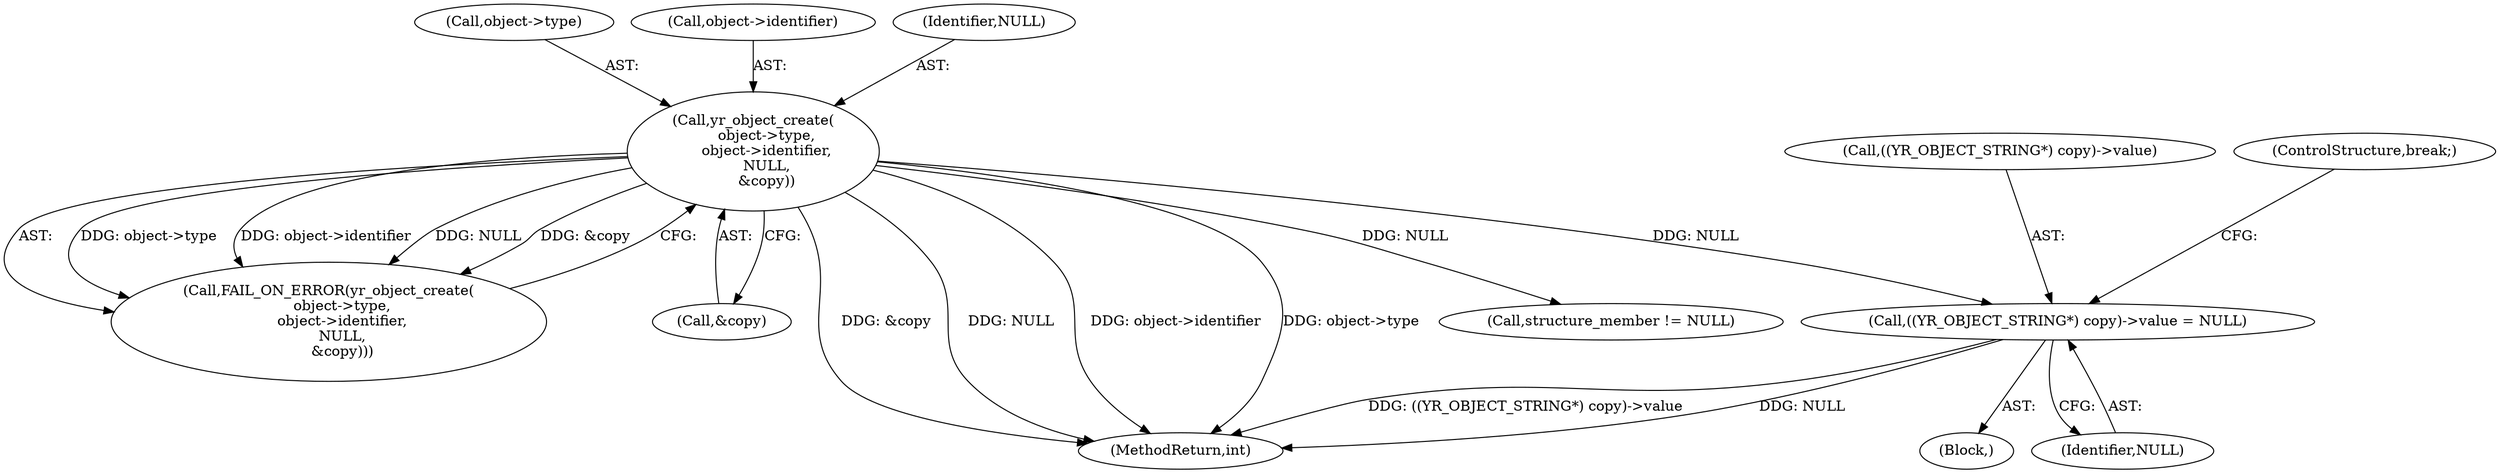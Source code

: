 digraph "1_yara_053e67e3ec81cc9268ce30eaf0d6663d8639ed1e_0@del" {
"1000140" [label="(Call,((YR_OBJECT_STRING*) copy)->value = NULL)"];
"1000115" [label="(Call,yr_object_create(\n      object->type,\n      object->identifier,\n      NULL,\n      &copy))"];
"1000200" [label="(Call,structure_member != NULL)"];
"1000129" [label="(Block,)"];
"1000123" [label="(Call,&copy)"];
"1000115" [label="(Call,yr_object_create(\n      object->type,\n      object->identifier,\n      NULL,\n      &copy))"];
"1000116" [label="(Call,object->type)"];
"1000141" [label="(Call,((YR_OBJECT_STRING*) copy)->value)"];
"1000146" [label="(Identifier,NULL)"];
"1000114" [label="(Call,FAIL_ON_ERROR(yr_object_create(\n      object->type,\n      object->identifier,\n      NULL,\n      &copy)))"];
"1000119" [label="(Call,object->identifier)"];
"1000122" [label="(Identifier,NULL)"];
"1000140" [label="(Call,((YR_OBJECT_STRING*) copy)->value = NULL)"];
"1000268" [label="(MethodReturn,int)"];
"1000147" [label="(ControlStructure,break;)"];
"1000140" -> "1000129"  [label="AST: "];
"1000140" -> "1000146"  [label="CFG: "];
"1000141" -> "1000140"  [label="AST: "];
"1000146" -> "1000140"  [label="AST: "];
"1000147" -> "1000140"  [label="CFG: "];
"1000140" -> "1000268"  [label="DDG: NULL"];
"1000140" -> "1000268"  [label="DDG: ((YR_OBJECT_STRING*) copy)->value"];
"1000115" -> "1000140"  [label="DDG: NULL"];
"1000115" -> "1000114"  [label="AST: "];
"1000115" -> "1000123"  [label="CFG: "];
"1000116" -> "1000115"  [label="AST: "];
"1000119" -> "1000115"  [label="AST: "];
"1000122" -> "1000115"  [label="AST: "];
"1000123" -> "1000115"  [label="AST: "];
"1000114" -> "1000115"  [label="CFG: "];
"1000115" -> "1000268"  [label="DDG: &copy"];
"1000115" -> "1000268"  [label="DDG: NULL"];
"1000115" -> "1000268"  [label="DDG: object->identifier"];
"1000115" -> "1000268"  [label="DDG: object->type"];
"1000115" -> "1000114"  [label="DDG: object->type"];
"1000115" -> "1000114"  [label="DDG: object->identifier"];
"1000115" -> "1000114"  [label="DDG: NULL"];
"1000115" -> "1000114"  [label="DDG: &copy"];
"1000115" -> "1000200"  [label="DDG: NULL"];
}
